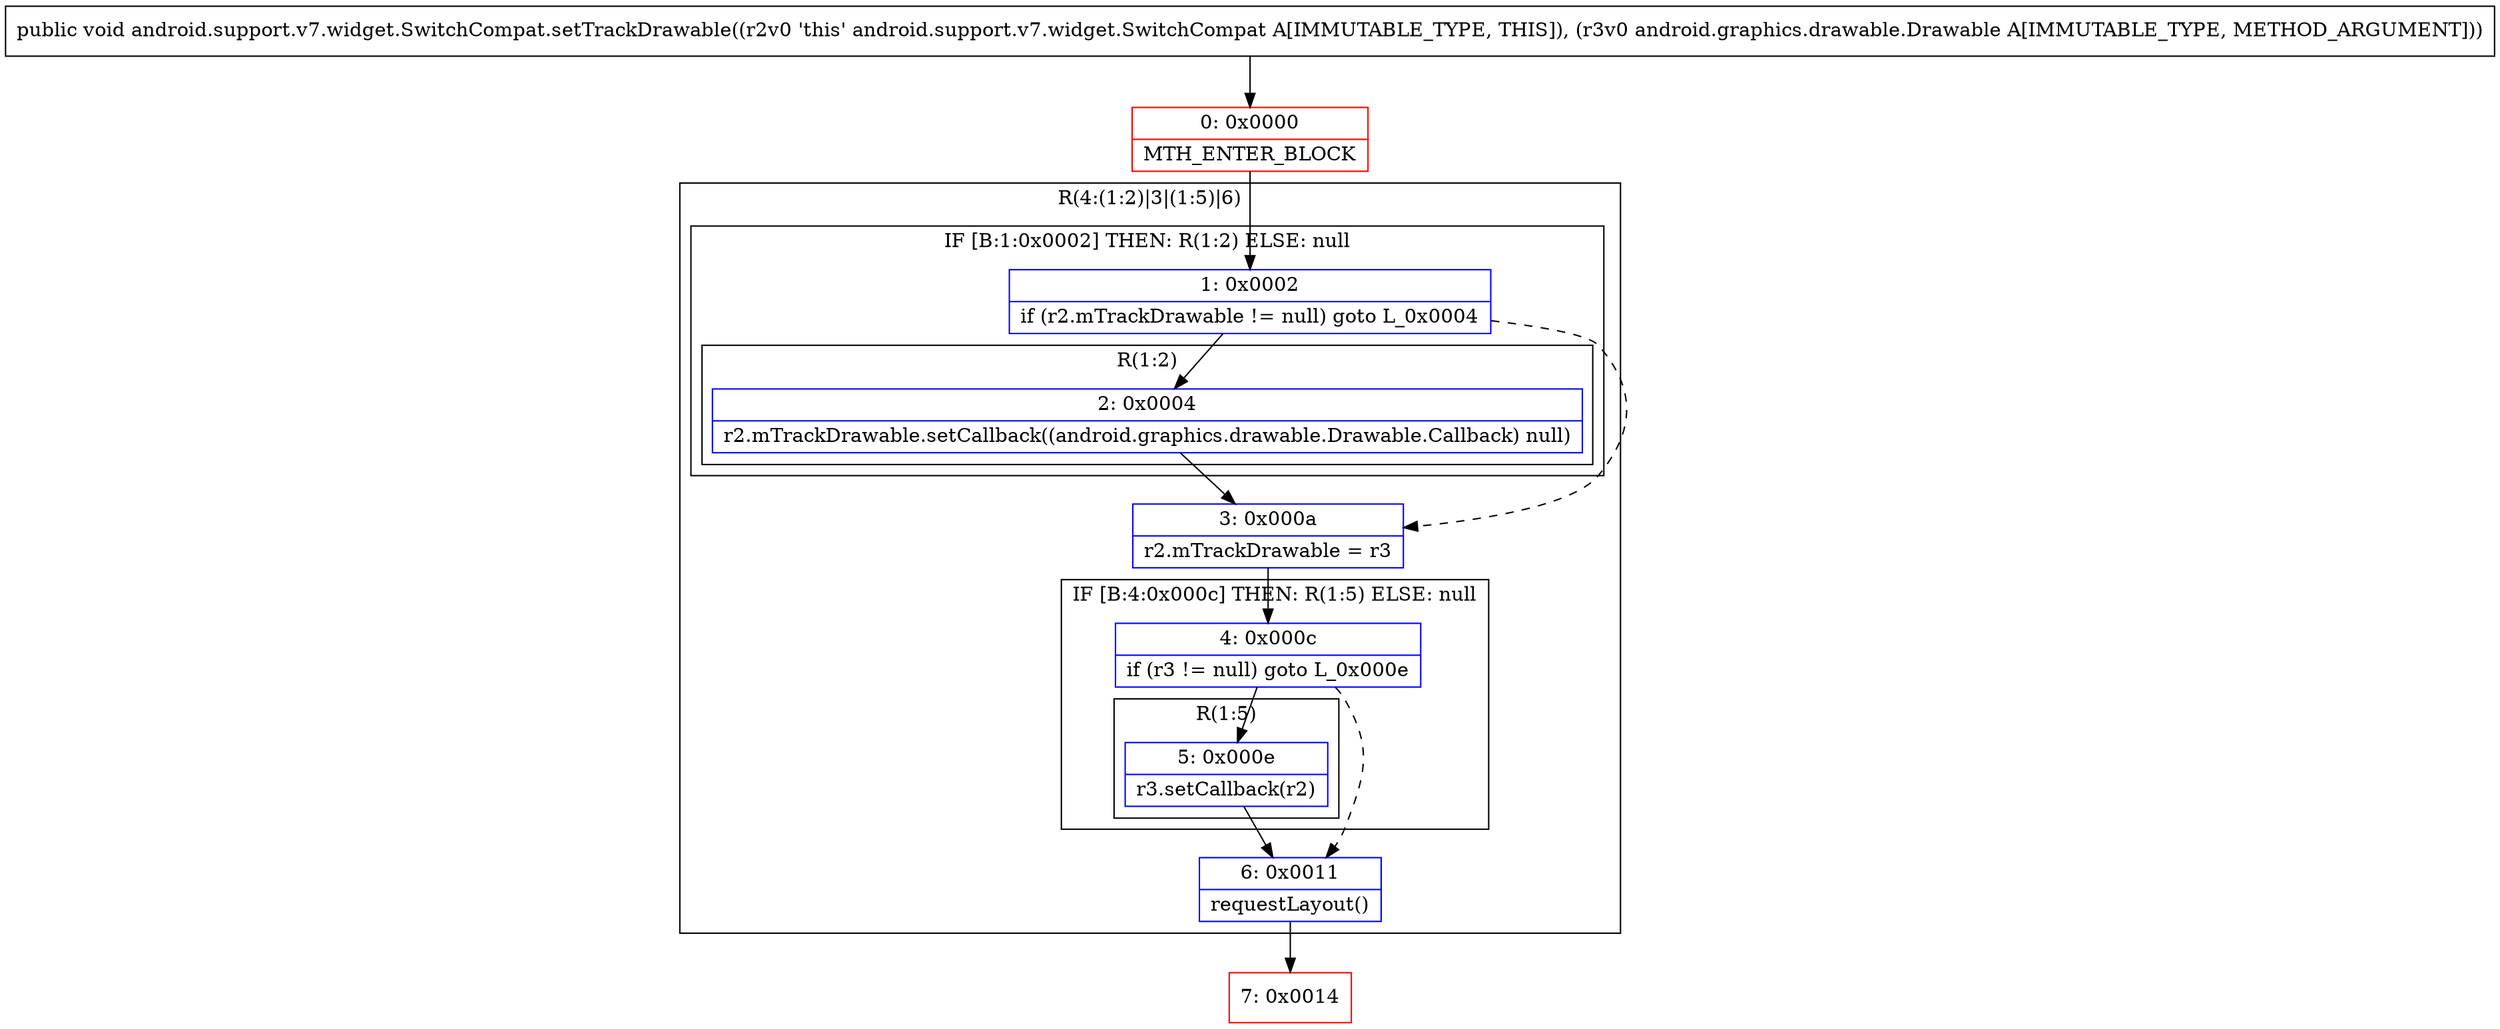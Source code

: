 digraph "CFG forandroid.support.v7.widget.SwitchCompat.setTrackDrawable(Landroid\/graphics\/drawable\/Drawable;)V" {
subgraph cluster_Region_1785174176 {
label = "R(4:(1:2)|3|(1:5)|6)";
node [shape=record,color=blue];
subgraph cluster_IfRegion_708307588 {
label = "IF [B:1:0x0002] THEN: R(1:2) ELSE: null";
node [shape=record,color=blue];
Node_1 [shape=record,label="{1\:\ 0x0002|if (r2.mTrackDrawable != null) goto L_0x0004\l}"];
subgraph cluster_Region_1757162846 {
label = "R(1:2)";
node [shape=record,color=blue];
Node_2 [shape=record,label="{2\:\ 0x0004|r2.mTrackDrawable.setCallback((android.graphics.drawable.Drawable.Callback) null)\l}"];
}
}
Node_3 [shape=record,label="{3\:\ 0x000a|r2.mTrackDrawable = r3\l}"];
subgraph cluster_IfRegion_1658133197 {
label = "IF [B:4:0x000c] THEN: R(1:5) ELSE: null";
node [shape=record,color=blue];
Node_4 [shape=record,label="{4\:\ 0x000c|if (r3 != null) goto L_0x000e\l}"];
subgraph cluster_Region_882982063 {
label = "R(1:5)";
node [shape=record,color=blue];
Node_5 [shape=record,label="{5\:\ 0x000e|r3.setCallback(r2)\l}"];
}
}
Node_6 [shape=record,label="{6\:\ 0x0011|requestLayout()\l}"];
}
Node_0 [shape=record,color=red,label="{0\:\ 0x0000|MTH_ENTER_BLOCK\l}"];
Node_7 [shape=record,color=red,label="{7\:\ 0x0014}"];
MethodNode[shape=record,label="{public void android.support.v7.widget.SwitchCompat.setTrackDrawable((r2v0 'this' android.support.v7.widget.SwitchCompat A[IMMUTABLE_TYPE, THIS]), (r3v0 android.graphics.drawable.Drawable A[IMMUTABLE_TYPE, METHOD_ARGUMENT])) }"];
MethodNode -> Node_0;
Node_1 -> Node_2;
Node_1 -> Node_3[style=dashed];
Node_2 -> Node_3;
Node_3 -> Node_4;
Node_4 -> Node_5;
Node_4 -> Node_6[style=dashed];
Node_5 -> Node_6;
Node_6 -> Node_7;
Node_0 -> Node_1;
}

